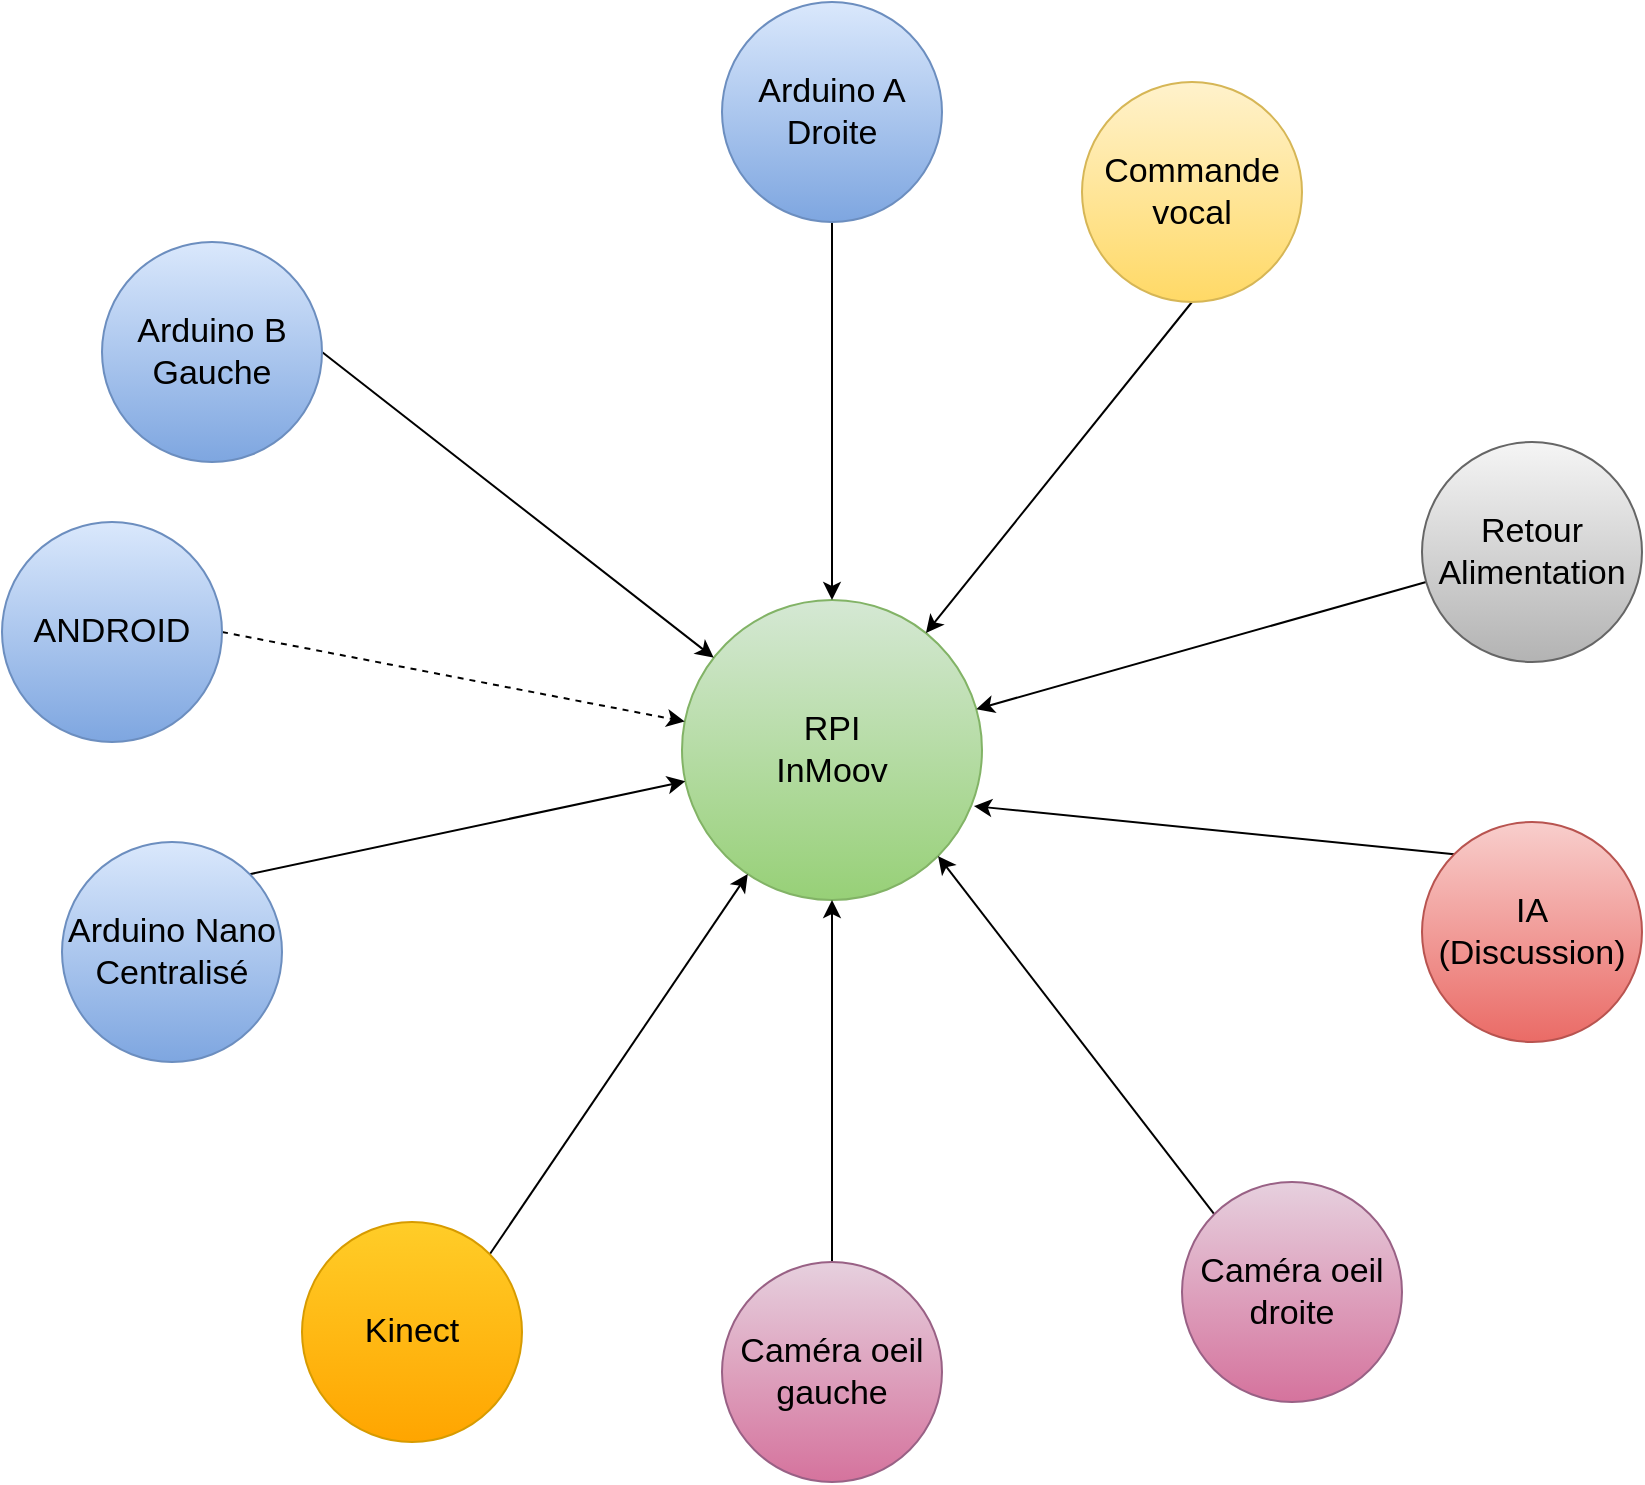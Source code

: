 <mxfile version="16.4.0" type="device" pages="4"><diagram id="ibZxHs7ojBc4s_Qjthed" name="Schéma système"><mxGraphModel dx="1422" dy="865" grid="1" gridSize="10" guides="1" tooltips="1" connect="1" arrows="1" fold="1" page="1" pageScale="1" pageWidth="1169" pageHeight="827" math="0" shadow="0"><root><mxCell id="0"/><mxCell id="1" parent="0"/><mxCell id="Upqaq3lw0--DMwWXilUe-1" value="&lt;font style=&quot;font-size: 17px&quot;&gt;RPI &lt;br&gt;InMoov&lt;/font&gt;" style="ellipse;whiteSpace=wrap;html=1;aspect=fixed;flipH=1;fillColor=#d5e8d4;strokeColor=#82b366;gradientColor=#97d077;" parent="1" vertex="1"><mxGeometry x="510" y="339" width="150" height="150" as="geometry"/></mxCell><mxCell id="Upqaq3lw0--DMwWXilUe-16" style="edgeStyle=none;rounded=0;orthogonalLoop=1;jettySize=auto;html=1;exitX=1;exitY=0;exitDx=0;exitDy=0;fontSize=17;" parent="1" source="Upqaq3lw0--DMwWXilUe-4" target="Upqaq3lw0--DMwWXilUe-1" edge="1"><mxGeometry relative="1" as="geometry"/></mxCell><mxCell id="Upqaq3lw0--DMwWXilUe-4" value="Arduino Nano&lt;br&gt;Centralisé" style="ellipse;whiteSpace=wrap;html=1;aspect=fixed;fontSize=17;fillColor=#dae8fc;gradientColor=#7ea6e0;strokeColor=#6c8ebf;" parent="1" vertex="1"><mxGeometry x="200" y="460" width="110" height="110" as="geometry"/></mxCell><mxCell id="Upqaq3lw0--DMwWXilUe-18" style="edgeStyle=none;rounded=0;orthogonalLoop=1;jettySize=auto;html=1;exitX=0.5;exitY=1;exitDx=0;exitDy=0;fontSize=17;" parent="1" source="Upqaq3lw0--DMwWXilUe-5" target="Upqaq3lw0--DMwWXilUe-1" edge="1"><mxGeometry relative="1" as="geometry"/></mxCell><mxCell id="Upqaq3lw0--DMwWXilUe-5" value="Arduino A&lt;br&gt;Droite" style="ellipse;whiteSpace=wrap;html=1;aspect=fixed;fontSize=17;fillColor=#dae8fc;gradientColor=#7ea6e0;strokeColor=#6c8ebf;" parent="1" vertex="1"><mxGeometry x="530" y="40" width="110" height="110" as="geometry"/></mxCell><mxCell id="Upqaq3lw0--DMwWXilUe-17" style="edgeStyle=none;rounded=0;orthogonalLoop=1;jettySize=auto;html=1;exitX=1;exitY=0.5;exitDx=0;exitDy=0;fontSize=17;" parent="1" source="Upqaq3lw0--DMwWXilUe-6" target="Upqaq3lw0--DMwWXilUe-1" edge="1"><mxGeometry relative="1" as="geometry"/></mxCell><mxCell id="Upqaq3lw0--DMwWXilUe-6" value="Arduino B&lt;br&gt;Gauche" style="ellipse;whiteSpace=wrap;html=1;aspect=fixed;fontSize=17;fillColor=#dae8fc;gradientColor=#7ea6e0;strokeColor=#6c8ebf;" parent="1" vertex="1"><mxGeometry x="220" y="160" width="110" height="110" as="geometry"/></mxCell><mxCell id="Upqaq3lw0--DMwWXilUe-15" style="edgeStyle=none;rounded=0;orthogonalLoop=1;jettySize=auto;html=1;exitX=1;exitY=0;exitDx=0;exitDy=0;fontSize=17;" parent="1" source="Upqaq3lw0--DMwWXilUe-7" target="Upqaq3lw0--DMwWXilUe-1" edge="1"><mxGeometry relative="1" as="geometry"/></mxCell><mxCell id="Upqaq3lw0--DMwWXilUe-7" value="Kinect" style="ellipse;whiteSpace=wrap;html=1;aspect=fixed;fontSize=17;fillColor=#ffcd28;gradientColor=#ffa500;strokeColor=#d79b00;" parent="1" vertex="1"><mxGeometry x="320" y="650" width="110" height="110" as="geometry"/></mxCell><mxCell id="Upqaq3lw0--DMwWXilUe-14" style="edgeStyle=none;rounded=0;orthogonalLoop=1;jettySize=auto;html=1;exitX=0.5;exitY=0;exitDx=0;exitDy=0;entryX=0.5;entryY=1;entryDx=0;entryDy=0;fontSize=17;" parent="1" source="Upqaq3lw0--DMwWXilUe-8" target="Upqaq3lw0--DMwWXilUe-1" edge="1"><mxGeometry relative="1" as="geometry"/></mxCell><mxCell id="Upqaq3lw0--DMwWXilUe-8" value="Caméra oeil&lt;br&gt;gauche" style="ellipse;whiteSpace=wrap;html=1;aspect=fixed;fontSize=17;fillColor=#e6d0de;gradientColor=#d5739d;strokeColor=#996185;" parent="1" vertex="1"><mxGeometry x="530" y="670" width="110" height="110" as="geometry"/></mxCell><mxCell id="Upqaq3lw0--DMwWXilUe-13" style="edgeStyle=none;rounded=0;orthogonalLoop=1;jettySize=auto;html=1;exitX=0;exitY=0;exitDx=0;exitDy=0;entryX=1;entryY=1;entryDx=0;entryDy=0;fontSize=17;" parent="1" source="Upqaq3lw0--DMwWXilUe-9" target="Upqaq3lw0--DMwWXilUe-1" edge="1"><mxGeometry relative="1" as="geometry"/></mxCell><mxCell id="Upqaq3lw0--DMwWXilUe-9" value="Caméra oeil&lt;br&gt;droite" style="ellipse;whiteSpace=wrap;html=1;aspect=fixed;fontSize=17;fillColor=#e6d0de;gradientColor=#d5739d;strokeColor=#996185;" parent="1" vertex="1"><mxGeometry x="760" y="630" width="110" height="110" as="geometry"/></mxCell><mxCell id="Upqaq3lw0--DMwWXilUe-12" style="rounded=0;orthogonalLoop=1;jettySize=auto;html=1;exitX=0;exitY=0;exitDx=0;exitDy=0;entryX=0.027;entryY=0.687;entryDx=0;entryDy=0;fontSize=17;entryPerimeter=0;" parent="1" source="Upqaq3lw0--DMwWXilUe-10" target="Upqaq3lw0--DMwWXilUe-1" edge="1"><mxGeometry relative="1" as="geometry"/></mxCell><mxCell id="Upqaq3lw0--DMwWXilUe-10" value="IA&lt;br&gt;(Discussion)" style="ellipse;whiteSpace=wrap;html=1;aspect=fixed;fontSize=17;fillColor=#f8cecc;gradientColor=#ea6b66;strokeColor=#b85450;" parent="1" vertex="1"><mxGeometry x="880" y="450" width="110" height="110" as="geometry"/></mxCell><mxCell id="Upqaq3lw0--DMwWXilUe-20" style="edgeStyle=none;rounded=0;orthogonalLoop=1;jettySize=auto;html=1;fontSize=17;" parent="1" source="Upqaq3lw0--DMwWXilUe-19" target="Upqaq3lw0--DMwWXilUe-1" edge="1"><mxGeometry relative="1" as="geometry"><mxPoint x="810" y="405" as="targetPoint"/></mxGeometry></mxCell><mxCell id="Upqaq3lw0--DMwWXilUe-19" value="Retour&lt;br&gt;Alimentation" style="ellipse;whiteSpace=wrap;html=1;aspect=fixed;fontSize=17;fillColor=#f5f5f5;gradientColor=#b3b3b3;strokeColor=#666666;" parent="1" vertex="1"><mxGeometry x="880" y="260" width="110" height="110" as="geometry"/></mxCell><mxCell id="Upqaq3lw0--DMwWXilUe-22" style="edgeStyle=none;rounded=0;orthogonalLoop=1;jettySize=auto;html=1;exitX=0.5;exitY=1;exitDx=0;exitDy=0;fontSize=17;" parent="1" source="Upqaq3lw0--DMwWXilUe-21" target="Upqaq3lw0--DMwWXilUe-1" edge="1"><mxGeometry relative="1" as="geometry"/></mxCell><mxCell id="Upqaq3lw0--DMwWXilUe-21" value="Commande&lt;br&gt;vocal" style="ellipse;whiteSpace=wrap;html=1;aspect=fixed;fontSize=17;fillColor=#fff2cc;gradientColor=#ffd966;strokeColor=#d6b656;" parent="1" vertex="1"><mxGeometry x="710" y="80" width="110" height="110" as="geometry"/></mxCell><mxCell id="4bY-SOwthuY_CgU_xgpc-2" style="edgeStyle=none;rounded=0;orthogonalLoop=1;jettySize=auto;html=1;exitX=1;exitY=0.5;exitDx=0;exitDy=0;fontSize=17;strokeColor=#000000;strokeWidth=1;dashed=1;" parent="1" source="4bY-SOwthuY_CgU_xgpc-1" target="Upqaq3lw0--DMwWXilUe-1" edge="1"><mxGeometry relative="1" as="geometry"/></mxCell><mxCell id="4bY-SOwthuY_CgU_xgpc-1" value="ANDROID" style="ellipse;whiteSpace=wrap;html=1;aspect=fixed;fontSize=17;fillColor=#dae8fc;gradientColor=#7ea6e0;strokeColor=#6c8ebf;" parent="1" vertex="1"><mxGeometry x="170" y="300" width="110" height="110" as="geometry"/></mxCell></root></mxGraphModel></diagram><diagram id="sDyMtCLmXJgfXbQkWbp2" name="Schéma connection physique"><mxGraphModel dx="1422" dy="865" grid="1" gridSize="10" guides="1" tooltips="1" connect="1" arrows="1" fold="1" page="1" pageScale="1" pageWidth="1169" pageHeight="827" math="0" shadow="0"><root><mxCell id="EB2rYuGlOpdFywY-pVdR-0"/><mxCell id="EB2rYuGlOpdFywY-pVdR-1" parent="EB2rYuGlOpdFywY-pVdR-0"/><mxCell id="I_1E0yDih5D2-y666h1C-2" value="" style="rounded=1;whiteSpace=wrap;html=1;fontSize=12;fillColor=none;" parent="EB2rYuGlOpdFywY-pVdR-1" vertex="1"><mxGeometry x="950" y="560" width="190" height="240" as="geometry"/></mxCell><mxCell id="Msr16gke0EmQxXAT3XcU-0" value="RPI" style="rounded=1;whiteSpace=wrap;html=1;fontSize=17;fillColor=#d5e8d4;gradientColor=#97d077;strokeColor=#82b366;" parent="EB2rYuGlOpdFywY-pVdR-1" vertex="1"><mxGeometry x="730" y="40" width="275" height="140" as="geometry"/></mxCell><mxCell id="zve5XEj9X8f2r-OjcONm-4" style="edgeStyle=orthogonalEdgeStyle;rounded=1;orthogonalLoop=1;jettySize=auto;html=1;exitX=1;exitY=0.5;exitDx=0;exitDy=0;entryX=-0.002;entryY=0.325;entryDx=0;entryDy=0;entryPerimeter=0;fontSize=17;strokeWidth=3;strokeColor=#3282EC;" parent="EB2rYuGlOpdFywY-pVdR-1" source="zve5XEj9X8f2r-OjcONm-0" target="Msr16gke0EmQxXAT3XcU-0" edge="1"><mxGeometry relative="1" as="geometry"><Array as="points"><mxPoint x="360" y="455"/><mxPoint x="360" y="86"/></Array></mxGeometry></mxCell><mxCell id="zve5XEj9X8f2r-OjcONm-0" value="Caméra oeil&lt;br&gt;gauche" style="ellipse;whiteSpace=wrap;html=1;aspect=fixed;fontSize=17;fillColor=#e6d0de;gradientColor=#d5739d;strokeColor=#996185;" parent="EB2rYuGlOpdFywY-pVdR-1" vertex="1"><mxGeometry x="20" y="400" width="110" height="110" as="geometry"/></mxCell><mxCell id="zve5XEj9X8f2r-OjcONm-2" style="edgeStyle=orthogonalEdgeStyle;orthogonalLoop=1;jettySize=auto;html=1;exitX=1;exitY=0.5;exitDx=0;exitDy=0;fontSize=17;rounded=1;strokeWidth=3;strokeColor=#3282EC;" parent="EB2rYuGlOpdFywY-pVdR-1" source="zve5XEj9X8f2r-OjcONm-1" target="Msr16gke0EmQxXAT3XcU-0" edge="1"><mxGeometry relative="1" as="geometry"><Array as="points"><mxPoint x="310" y="275"/><mxPoint x="310" y="65"/></Array></mxGeometry></mxCell><mxCell id="zve5XEj9X8f2r-OjcONm-1" value="Caméra oeil&lt;br&gt;droite" style="ellipse;whiteSpace=wrap;html=1;aspect=fixed;fontSize=17;fillColor=#e6d0de;gradientColor=#d5739d;strokeColor=#996185;" parent="EB2rYuGlOpdFywY-pVdR-1" vertex="1"><mxGeometry x="20" y="220" width="110" height="110" as="geometry"/></mxCell><mxCell id="h16UPRBa2sznv2CPQyUE-4" style="edgeStyle=orthogonalEdgeStyle;rounded=1;orthogonalLoop=1;jettySize=auto;html=1;exitX=0.5;exitY=0;exitDx=0;exitDy=0;fontSize=17;strokeColor=#3282EC;strokeWidth=3;" parent="EB2rYuGlOpdFywY-pVdR-1" source="h16UPRBa2sznv2CPQyUE-0" target="Msr16gke0EmQxXAT3XcU-0" edge="1"><mxGeometry relative="1" as="geometry"/></mxCell><mxCell id="h16UPRBa2sznv2CPQyUE-0" value="Arduino Nano&lt;br&gt;Centralisé" style="ellipse;whiteSpace=wrap;html=1;aspect=fixed;fontSize=17;fillColor=#dae8fc;gradientColor=#7ea6e0;strokeColor=#6c8ebf;" parent="EB2rYuGlOpdFywY-pVdR-1" vertex="1"><mxGeometry x="812.5" y="430" width="110" height="110" as="geometry"/></mxCell><mxCell id="h16UPRBa2sznv2CPQyUE-3" style="rounded=1;orthogonalLoop=1;jettySize=auto;html=1;exitX=0.5;exitY=0;exitDx=0;exitDy=0;entryX=0.2;entryY=1;entryDx=0;entryDy=0;entryPerimeter=0;fontSize=17;strokeColor=#3282EC;strokeWidth=3;" parent="EB2rYuGlOpdFywY-pVdR-1" source="h16UPRBa2sznv2CPQyUE-1" target="Msr16gke0EmQxXAT3XcU-0" edge="1"><mxGeometry relative="1" as="geometry"/></mxCell><mxCell id="h16UPRBa2sznv2CPQyUE-1" value="Arduino A&lt;br&gt;Droite" style="ellipse;whiteSpace=wrap;html=1;aspect=fixed;fontSize=17;fillColor=#dae8fc;gradientColor=#7ea6e0;strokeColor=#6c8ebf;" parent="EB2rYuGlOpdFywY-pVdR-1" vertex="1"><mxGeometry x="730" y="300" width="110" height="110" as="geometry"/></mxCell><mxCell id="h16UPRBa2sznv2CPQyUE-5" style="rounded=1;orthogonalLoop=1;jettySize=auto;html=1;exitX=0.5;exitY=0;exitDx=0;exitDy=0;entryX=0.807;entryY=1.014;entryDx=0;entryDy=0;entryPerimeter=0;fontSize=17;strokeColor=#3282EC;strokeWidth=3;" parent="EB2rYuGlOpdFywY-pVdR-1" source="h16UPRBa2sznv2CPQyUE-2" target="Msr16gke0EmQxXAT3XcU-0" edge="1"><mxGeometry relative="1" as="geometry"/></mxCell><mxCell id="h16UPRBa2sznv2CPQyUE-2" value="Arduino B&lt;br&gt;Gauche" style="ellipse;whiteSpace=wrap;html=1;aspect=fixed;fontSize=17;fillColor=#dae8fc;gradientColor=#7ea6e0;strokeColor=#6c8ebf;" parent="EB2rYuGlOpdFywY-pVdR-1" vertex="1"><mxGeometry x="897" y="300" width="110" height="110" as="geometry"/></mxCell><mxCell id="4kfQDZOvZTWRRZUHUMyG-1" style="edgeStyle=orthogonalEdgeStyle;rounded=1;orthogonalLoop=1;jettySize=auto;html=1;exitX=1;exitY=0.5;exitDx=0;exitDy=0;entryX=0;entryY=0.5;entryDx=0;entryDy=0;fontSize=17;strokeColor=#3282EC;strokeWidth=3;" parent="EB2rYuGlOpdFywY-pVdR-1" source="4kfQDZOvZTWRRZUHUMyG-0" target="Msr16gke0EmQxXAT3XcU-0" edge="1"><mxGeometry relative="1" as="geometry"><Array as="points"><mxPoint x="540" y="325"/><mxPoint x="540" y="110"/></Array></mxGeometry></mxCell><mxCell id="4kfQDZOvZTWRRZUHUMyG-0" value="Kinect" style="ellipse;whiteSpace=wrap;html=1;aspect=fixed;fontSize=17;fillColor=#ffcd28;gradientColor=#ffa500;strokeColor=#d79b00;" parent="EB2rYuGlOpdFywY-pVdR-1" vertex="1"><mxGeometry x="390" y="270" width="110" height="110" as="geometry"/></mxCell><mxCell id="JUgF9wu1m-8iS8E-s1pg-0" value="&lt;font style=&quot;font-size: 12px&quot;&gt;IA&lt;br&gt;(Discussion)&lt;/font&gt;" style="ellipse;whiteSpace=wrap;html=1;aspect=fixed;fontSize=17;fillColor=#f8cecc;gradientColor=#ea6b66;strokeColor=#b85450;" parent="EB2rYuGlOpdFywY-pVdR-1" vertex="1"><mxGeometry x="937" y="110" width="70" height="70" as="geometry"/></mxCell><mxCell id="JUgF9wu1m-8iS8E-s1pg-1" value="&lt;font style=&quot;font-size: 12px&quot;&gt;Commande&lt;br&gt;vocal&lt;/font&gt;" style="ellipse;whiteSpace=wrap;html=1;aspect=fixed;fontSize=17;fillColor=#fff2cc;gradientColor=#ffd966;strokeColor=#d6b656;" parent="EB2rYuGlOpdFywY-pVdR-1" vertex="1"><mxGeometry x="935" y="40" width="70" height="70" as="geometry"/></mxCell><mxCell id="FRgY3Y5LjKMS0zy2gH3J-1" style="edgeStyle=orthogonalEdgeStyle;rounded=1;orthogonalLoop=1;jettySize=auto;html=1;exitX=1;exitY=0.5;exitDx=0;exitDy=0;fontSize=12;strokeColor=#66FF66;strokeWidth=3;" parent="EB2rYuGlOpdFywY-pVdR-1" source="FRgY3Y5LjKMS0zy2gH3J-0" edge="1"><mxGeometry relative="1" as="geometry"><mxPoint x="730" y="145" as="targetPoint"/><Array as="points"><mxPoint x="560" y="485"/><mxPoint x="560" y="145"/></Array></mxGeometry></mxCell><mxCell id="FRgY3Y5LjKMS0zy2gH3J-0" value="Retour&lt;br&gt;Alimentation" style="ellipse;whiteSpace=wrap;html=1;aspect=fixed;fontSize=17;fillColor=#f5f5f5;gradientColor=#b3b3b3;strokeColor=#666666;" parent="EB2rYuGlOpdFywY-pVdR-1" vertex="1"><mxGeometry x="390" y="430" width="110" height="110" as="geometry"/></mxCell><mxCell id="HoBdKSjfHnwuabcGT0OK-1" style="edgeStyle=orthogonalEdgeStyle;rounded=1;orthogonalLoop=1;jettySize=auto;html=1;exitX=0.5;exitY=0;exitDx=0;exitDy=0;fontSize=12;strokeColor=#FFC800;strokeWidth=3;dashed=1;" parent="EB2rYuGlOpdFywY-pVdR-1" source="HoBdKSjfHnwuabcGT0OK-0" edge="1"><mxGeometry relative="1" as="geometry"><mxPoint x="730" y="160" as="targetPoint"/><Array as="points"><mxPoint x="645" y="160"/></Array></mxGeometry></mxCell><mxCell id="HoBdKSjfHnwuabcGT0OK-0" value="ANDROID" style="ellipse;whiteSpace=wrap;html=1;aspect=fixed;fontSize=17;fillColor=#dae8fc;gradientColor=#7ea6e0;strokeColor=#6c8ebf;" parent="EB2rYuGlOpdFywY-pVdR-1" vertex="1"><mxGeometry x="590" y="570" width="110" height="110" as="geometry"/></mxCell><mxCell id="I_1E0yDih5D2-y666h1C-3" value="Wi-FI" style="ellipse;whiteSpace=wrap;html=1;aspect=fixed;rounded=1;fontSize=12;fillColor=#ffcd28;gradientColor=#ffa500;strokeColor=#d79b00;" parent="EB2rYuGlOpdFywY-pVdR-1" vertex="1"><mxGeometry x="730" y="40" width="60" height="60" as="geometry"/></mxCell><mxCell id="I_1E0yDih5D2-y666h1C-4" value="Traitement&lt;br&gt;Vision&lt;br&gt;(OpenCV)" style="ellipse;whiteSpace=wrap;html=1;aspect=fixed;rounded=1;fontSize=12;fillColor=#e6d0de;gradientColor=#d5739d;strokeColor=#996185;" parent="EB2rYuGlOpdFywY-pVdR-1" vertex="1"><mxGeometry x="730" y="110" width="70" height="70" as="geometry"/></mxCell><mxCell id="I_1E0yDih5D2-y666h1C-5" value="&lt;font style=&quot;font-size: 15px&quot;&gt;USB&lt;/font&gt;" style="text;html=1;strokeColor=none;fillColor=none;align=center;verticalAlign=middle;whiteSpace=wrap;rounded=0;fontSize=12;" parent="EB2rYuGlOpdFywY-pVdR-1" vertex="1"><mxGeometry x="1070" y="605" width="60" height="30" as="geometry"/></mxCell><mxCell id="I_1E0yDih5D2-y666h1C-6" value="&lt;font style=&quot;font-size: 14px&quot;&gt;Légende&lt;/font&gt;" style="text;html=1;strokeColor=none;fillColor=none;align=center;verticalAlign=middle;whiteSpace=wrap;rounded=0;fontSize=12;" parent="EB2rYuGlOpdFywY-pVdR-1" vertex="1"><mxGeometry x="1015" y="560" width="60" height="30" as="geometry"/></mxCell><mxCell id="I_1E0yDih5D2-y666h1C-7" style="rounded=0;orthogonalLoop=1;jettySize=auto;html=1;entryX=0;entryY=0.5;entryDx=0;entryDy=0;fontSize=17;strokeColor=#3282EC;strokeWidth=3;" parent="EB2rYuGlOpdFywY-pVdR-1" edge="1"><mxGeometry relative="1" as="geometry"><mxPoint x="955" y="620" as="sourcePoint"/><mxPoint x="1015" y="620" as="targetPoint"/></mxGeometry></mxCell><mxCell id="Gxq0mZNvSi0zCzaZj1Q4-0" style="rounded=0;orthogonalLoop=1;jettySize=auto;html=1;entryX=0;entryY=0.5;entryDx=0;entryDy=0;fontSize=17;strokeColor=#66FF66;strokeWidth=3;" parent="EB2rYuGlOpdFywY-pVdR-1" edge="1"><mxGeometry relative="1" as="geometry"><mxPoint x="955" y="660" as="sourcePoint"/><mxPoint x="1015" y="660" as="targetPoint"/></mxGeometry></mxCell><mxCell id="Gxq0mZNvSi0zCzaZj1Q4-1" value="&lt;font style=&quot;font-size: 15px&quot;&gt;GPIO&lt;/font&gt;" style="text;html=1;strokeColor=none;fillColor=none;align=center;verticalAlign=middle;whiteSpace=wrap;rounded=0;fontSize=12;" parent="EB2rYuGlOpdFywY-pVdR-1" vertex="1"><mxGeometry x="1070" y="646" width="60" height="30" as="geometry"/></mxCell><mxCell id="Gxq0mZNvSi0zCzaZj1Q4-2" style="rounded=0;orthogonalLoop=1;jettySize=auto;html=1;entryX=0;entryY=0.5;entryDx=0;entryDy=0;fontSize=17;strokeColor=#FFC800;strokeWidth=3;dashed=1;" parent="EB2rYuGlOpdFywY-pVdR-1" edge="1"><mxGeometry relative="1" as="geometry"><mxPoint x="955" y="700" as="sourcePoint"/><mxPoint x="1015" y="700" as="targetPoint"/></mxGeometry></mxCell><mxCell id="Gxq0mZNvSi0zCzaZj1Q4-4" value="&lt;font style=&quot;font-size: 15px&quot;&gt;WIFI&lt;/font&gt;" style="text;html=1;strokeColor=none;fillColor=none;align=center;verticalAlign=middle;whiteSpace=wrap;rounded=0;fontSize=12;" parent="EB2rYuGlOpdFywY-pVdR-1" vertex="1"><mxGeometry x="1070" y="685" width="60" height="30" as="geometry"/></mxCell><mxCell id="O70R0fFJ_u1RuQQi2LuF-0" value="F" style="text;html=1;strokeColor=none;fillColor=none;align=center;verticalAlign=middle;whiteSpace=wrap;rounded=0;fontSize=15;" parent="EB2rYuGlOpdFywY-pVdR-1" vertex="1"><mxGeometry x="852.5" y="510" width="30" height="30" as="geometry"/></mxCell><mxCell id="O70R0fFJ_u1RuQQi2LuF-1" value="F" style="text;html=1;strokeColor=none;fillColor=none;align=center;verticalAlign=middle;whiteSpace=wrap;rounded=0;fontSize=15;" parent="EB2rYuGlOpdFywY-pVdR-1" vertex="1"><mxGeometry x="770" y="380" width="30" height="30" as="geometry"/></mxCell><mxCell id="O70R0fFJ_u1RuQQi2LuF-2" value="F" style="text;html=1;strokeColor=none;fillColor=none;align=center;verticalAlign=middle;whiteSpace=wrap;rounded=0;fontSize=15;" parent="EB2rYuGlOpdFywY-pVdR-1" vertex="1"><mxGeometry x="937" y="380" width="30" height="30" as="geometry"/></mxCell><mxCell id="O70R0fFJ_u1RuQQi2LuF-3" value="L" style="text;html=1;strokeColor=none;fillColor=none;align=center;verticalAlign=middle;whiteSpace=wrap;rounded=0;fontSize=15;" parent="EB2rYuGlOpdFywY-pVdR-1" vertex="1"><mxGeometry x="852.5" y="40" width="30" height="30" as="geometry"/></mxCell><mxCell id="O70R0fFJ_u1RuQQi2LuF-4" value="F" style="text;html=1;strokeColor=none;fillColor=none;align=center;verticalAlign=middle;whiteSpace=wrap;rounded=0;fontSize=15;" parent="EB2rYuGlOpdFywY-pVdR-1" vertex="1"><mxGeometry x="950" y="720" width="30" height="30" as="geometry"/></mxCell><mxCell id="O70R0fFJ_u1RuQQi2LuF-5" value="L" style="text;html=1;strokeColor=none;fillColor=none;align=center;verticalAlign=middle;whiteSpace=wrap;rounded=0;fontSize=15;" parent="EB2rYuGlOpdFywY-pVdR-1" vertex="1"><mxGeometry x="950" y="750" width="30" height="30" as="geometry"/></mxCell><mxCell id="O70R0fFJ_u1RuQQi2LuF-6" value="&lt;span style=&quot;font-size: 15px&quot;&gt;FreeRTOS&lt;/span&gt;" style="text;html=1;strokeColor=none;fillColor=none;align=center;verticalAlign=middle;whiteSpace=wrap;rounded=0;fontSize=12;" parent="EB2rYuGlOpdFywY-pVdR-1" vertex="1"><mxGeometry x="1070" y="720" width="60" height="30" as="geometry"/></mxCell><mxCell id="O70R0fFJ_u1RuQQi2LuF-7" value="&lt;span style=&quot;font-size: 15px&quot;&gt;Linux&lt;br&gt;&lt;/span&gt;" style="text;html=1;strokeColor=none;fillColor=none;align=center;verticalAlign=middle;whiteSpace=wrap;rounded=0;fontSize=12;" parent="EB2rYuGlOpdFywY-pVdR-1" vertex="1"><mxGeometry x="1070" y="750" width="60" height="30" as="geometry"/></mxCell></root></mxGraphModel></diagram><diagram id="BS9G7egqpHf6shioaf88" name="MAE Principal"><mxGraphModel dx="1422" dy="865" grid="1" gridSize="10" guides="1" tooltips="1" connect="1" arrows="1" fold="1" page="1" pageScale="1" pageWidth="1169" pageHeight="827" math="0" shadow="0"><root><mxCell id="8h7tH-_gXUg5T-RBI_Sz-0"/><mxCell id="8h7tH-_gXUg5T-RBI_Sz-1" parent="8h7tH-_gXUg5T-RBI_Sz-0"/><mxCell id="8h7tH-_gXUg5T-RBI_Sz-8" style="edgeStyle=none;curved=1;orthogonalLoop=1;jettySize=auto;html=1;exitX=0;exitY=0.5;exitDx=0;exitDy=0;entryX=0.5;entryY=0;entryDx=0;entryDy=0;strokeWidth=3;" parent="8h7tH-_gXUg5T-RBI_Sz-1" source="8h7tH-_gXUg5T-RBI_Sz-2" target="8h7tH-_gXUg5T-RBI_Sz-3" edge="1"><mxGeometry relative="1" as="geometry"><Array as="points"><mxPoint x="160" y="290"/></Array></mxGeometry></mxCell><mxCell id="8h7tH-_gXUg5T-RBI_Sz-10" style="edgeStyle=none;curved=1;orthogonalLoop=1;jettySize=auto;html=1;exitX=1;exitY=1;exitDx=0;exitDy=0;strokeWidth=3;entryX=0.226;entryY=0.057;entryDx=0;entryDy=0;entryPerimeter=0;" parent="8h7tH-_gXUg5T-RBI_Sz-1" source="8h7tH-_gXUg5T-RBI_Sz-2" target="8h7tH-_gXUg5T-RBI_Sz-4" edge="1"><mxGeometry relative="1" as="geometry"><mxPoint x="780" y="460" as="targetPoint"/><Array as="points"><mxPoint x="510" y="360"/></Array></mxGeometry></mxCell><mxCell id="8h7tH-_gXUg5T-RBI_Sz-19" value="" style="edgeStyle=none;curved=1;orthogonalLoop=1;jettySize=auto;html=1;fontSize=21;strokeWidth=3;exitX=0.594;exitY=1.02;exitDx=0;exitDy=0;exitPerimeter=0;entryX=0.642;entryY=0.029;entryDx=0;entryDy=0;entryPerimeter=0;" parent="8h7tH-_gXUg5T-RBI_Sz-1" source="8h7tH-_gXUg5T-RBI_Sz-2" target="8h7tH-_gXUg5T-RBI_Sz-17" edge="1"><mxGeometry relative="1" as="geometry"><Array as="points"><mxPoint x="430" y="300"/></Array></mxGeometry></mxCell><mxCell id="8h7tH-_gXUg5T-RBI_Sz-2" value="&lt;font style=&quot;font-size: 21px&quot;&gt;SHADOW&lt;/font&gt;" style="ellipse;whiteSpace=wrap;html=1;fillColor=#dae8fc;gradientColor=#7ea6e0;strokeColor=#6c8ebf;" parent="8h7tH-_gXUg5T-RBI_Sz-1" vertex="1"><mxGeometry x="300" y="100" width="180" height="150" as="geometry"/></mxCell><mxCell id="8h7tH-_gXUg5T-RBI_Sz-6" style="orthogonalLoop=1;jettySize=auto;html=1;exitX=1;exitY=1;exitDx=0;exitDy=0;entryX=0;entryY=1;entryDx=0;entryDy=0;curved=1;strokeWidth=3;" parent="8h7tH-_gXUg5T-RBI_Sz-1" source="8h7tH-_gXUg5T-RBI_Sz-3" target="8h7tH-_gXUg5T-RBI_Sz-4" edge="1"><mxGeometry relative="1" as="geometry"><Array as="points"><mxPoint x="400" y="640"/></Array></mxGeometry></mxCell><mxCell id="8h7tH-_gXUg5T-RBI_Sz-12" style="edgeStyle=none;curved=1;orthogonalLoop=1;jettySize=auto;html=1;exitX=0.788;exitY=0.064;exitDx=0;exitDy=0;entryX=0;entryY=1;entryDx=0;entryDy=0;strokeWidth=3;exitPerimeter=0;" parent="8h7tH-_gXUg5T-RBI_Sz-1" source="8h7tH-_gXUg5T-RBI_Sz-3" target="8h7tH-_gXUg5T-RBI_Sz-2" edge="1"><mxGeometry relative="1" as="geometry"><Array as="points"><mxPoint x="310" y="370"/></Array></mxGeometry></mxCell><mxCell id="8h7tH-_gXUg5T-RBI_Sz-21" style="edgeStyle=none;curved=1;orthogonalLoop=1;jettySize=auto;html=1;exitX=1;exitY=0;exitDx=0;exitDy=0;fontSize=21;strokeWidth=3;" parent="8h7tH-_gXUg5T-RBI_Sz-1" source="8h7tH-_gXUg5T-RBI_Sz-3" edge="1"><mxGeometry relative="1" as="geometry"><mxPoint x="300" y="450" as="targetPoint"/><Array as="points"><mxPoint x="230" y="460"/></Array></mxGeometry></mxCell><mxCell id="8h7tH-_gXUg5T-RBI_Sz-3" value="&lt;font style=&quot;font-size: 21px&quot;&gt;ANDROID&lt;/font&gt;" style="ellipse;whiteSpace=wrap;html=1;fillColor=#fff2cc;gradientColor=#ffd966;strokeColor=#d6b656;" parent="8h7tH-_gXUg5T-RBI_Sz-1" vertex="1"><mxGeometry x="30" y="490" width="170" height="140" as="geometry"/></mxCell><mxCell id="8h7tH-_gXUg5T-RBI_Sz-7" style="edgeStyle=none;curved=1;orthogonalLoop=1;jettySize=auto;html=1;exitX=0.5;exitY=0;exitDx=0;exitDy=0;entryX=1;entryY=0.5;entryDx=0;entryDy=0;strokeWidth=3;" parent="8h7tH-_gXUg5T-RBI_Sz-1" source="8h7tH-_gXUg5T-RBI_Sz-4" target="8h7tH-_gXUg5T-RBI_Sz-2" edge="1"><mxGeometry relative="1" as="geometry"><Array as="points"><mxPoint x="610" y="280"/></Array></mxGeometry></mxCell><mxCell id="8h7tH-_gXUg5T-RBI_Sz-9" style="edgeStyle=none;curved=1;orthogonalLoop=1;jettySize=auto;html=1;exitX=0;exitY=0.429;exitDx=0;exitDy=0;strokeWidth=3;entryX=1;entryY=0.5;entryDx=0;entryDy=0;exitPerimeter=0;" parent="8h7tH-_gXUg5T-RBI_Sz-1" source="8h7tH-_gXUg5T-RBI_Sz-4" target="8h7tH-_gXUg5T-RBI_Sz-3" edge="1"><mxGeometry relative="1" as="geometry"><Array as="points"><mxPoint x="410" y="500"/></Array></mxGeometry></mxCell><mxCell id="8h7tH-_gXUg5T-RBI_Sz-20" style="edgeStyle=none;curved=1;orthogonalLoop=1;jettySize=auto;html=1;exitX=0;exitY=0;exitDx=0;exitDy=0;fontSize=21;strokeWidth=3;entryX=1.005;entryY=0.621;entryDx=0;entryDy=0;entryPerimeter=0;" parent="8h7tH-_gXUg5T-RBI_Sz-1" source="8h7tH-_gXUg5T-RBI_Sz-4" target="8h7tH-_gXUg5T-RBI_Sz-17" edge="1"><mxGeometry relative="1" as="geometry"><Array as="points"><mxPoint x="550" y="460"/></Array></mxGeometry></mxCell><mxCell id="8h7tH-_gXUg5T-RBI_Sz-4" value="&lt;font style=&quot;font-size: 21px&quot;&gt;AUTO&lt;/font&gt;" style="ellipse;whiteSpace=wrap;html=1;fillColor=#d5e8d4;gradientColor=#97d077;strokeColor=#82b366;" parent="8h7tH-_gXUg5T-RBI_Sz-1" vertex="1"><mxGeometry x="560" y="500" width="190" height="140" as="geometry"/></mxCell><mxCell id="8h7tH-_gXUg5T-RBI_Sz-13" value="&lt;font style=&quot;font-size: 17px&quot;&gt;1&lt;/font&gt;" style="text;html=1;align=center;verticalAlign=middle;resizable=0;points=[];autosize=1;strokeColor=none;fillColor=none;fontSize=21;" parent="8h7tH-_gXUg5T-RBI_Sz-1" vertex="1"><mxGeometry x="155" y="290" width="20" height="30" as="geometry"/></mxCell><mxCell id="8h7tH-_gXUg5T-RBI_Sz-18" style="edgeStyle=none;curved=1;orthogonalLoop=1;jettySize=auto;html=1;exitX=0.468;exitY=1.014;exitDx=0;exitDy=0;fontSize=21;strokeWidth=3;entryX=1;entryY=0;entryDx=0;entryDy=0;exitPerimeter=0;" parent="8h7tH-_gXUg5T-RBI_Sz-1" source="8h7tH-_gXUg5T-RBI_Sz-15" target="8h7tH-_gXUg5T-RBI_Sz-4" edge="1"><mxGeometry relative="1" as="geometry"><Array as="points"><mxPoint x="900" y="350"/></Array></mxGeometry></mxCell><mxCell id="8h7tH-_gXUg5T-RBI_Sz-15" value="&lt;font style=&quot;font-size: 21px&quot;&gt;INIT&lt;/font&gt;" style="ellipse;whiteSpace=wrap;html=1;fillColor=#e6d0de;gradientColor=#d5739d;strokeColor=#996185;" parent="8h7tH-_gXUg5T-RBI_Sz-1" vertex="1"><mxGeometry x="800" y="20" width="190" height="140" as="geometry"/></mxCell><mxCell id="8h7tH-_gXUg5T-RBI_Sz-22" style="edgeStyle=none;curved=1;orthogonalLoop=1;jettySize=auto;html=1;exitX=0;exitY=1;exitDx=0;exitDy=0;entryX=0.959;entryY=0.3;entryDx=0;entryDy=0;entryPerimeter=0;fontSize=21;strokeWidth=3;" parent="8h7tH-_gXUg5T-RBI_Sz-1" source="8h7tH-_gXUg5T-RBI_Sz-17" target="8h7tH-_gXUg5T-RBI_Sz-3" edge="1"><mxGeometry relative="1" as="geometry"><Array as="points"><mxPoint x="270" y="520"/></Array></mxGeometry></mxCell><mxCell id="8h7tH-_gXUg5T-RBI_Sz-23" style="edgeStyle=none;curved=1;orthogonalLoop=1;jettySize=auto;html=1;exitX=0.321;exitY=0.036;exitDx=0;exitDy=0;fontSize=21;strokeWidth=3;exitPerimeter=0;entryX=0.378;entryY=1;entryDx=0;entryDy=0;entryPerimeter=0;" parent="8h7tH-_gXUg5T-RBI_Sz-1" source="8h7tH-_gXUg5T-RBI_Sz-17" target="8h7tH-_gXUg5T-RBI_Sz-2" edge="1"><mxGeometry relative="1" as="geometry"><Array as="points"><mxPoint x="351" y="300"/></Array></mxGeometry></mxCell><mxCell id="8h7tH-_gXUg5T-RBI_Sz-24" style="edgeStyle=none;curved=1;orthogonalLoop=1;jettySize=auto;html=1;exitX=0.958;exitY=0.736;exitDx=0;exitDy=0;entryX=0.053;entryY=0.236;entryDx=0;entryDy=0;entryPerimeter=0;fontSize=21;strokeWidth=3;exitPerimeter=0;" parent="8h7tH-_gXUg5T-RBI_Sz-1" source="8h7tH-_gXUg5T-RBI_Sz-17" target="8h7tH-_gXUg5T-RBI_Sz-4" edge="1"><mxGeometry relative="1" as="geometry"><Array as="points"><mxPoint x="500" y="510"/></Array></mxGeometry></mxCell><mxCell id="8h7tH-_gXUg5T-RBI_Sz-17" value="&lt;font style=&quot;font-size: 21px&quot;&gt;IDLE&lt;/font&gt;" style="ellipse;whiteSpace=wrap;html=1;fillColor=#f8cecc;gradientColor=#ea6b66;strokeColor=#b85450;" parent="8h7tH-_gXUg5T-RBI_Sz-1" vertex="1"><mxGeometry x="290" y="360" width="190" height="140" as="geometry"/></mxCell><mxCell id="8h7tH-_gXUg5T-RBI_Sz-25" value="2" style="text;html=1;align=center;verticalAlign=middle;resizable=0;points=[];autosize=1;strokeColor=none;fillColor=none;fontSize=17;" parent="8h7tH-_gXUg5T-RBI_Sz-1" vertex="1"><mxGeometry x="255" y="350" width="20" height="30" as="geometry"/></mxCell><mxCell id="8h7tH-_gXUg5T-RBI_Sz-30" value="5" style="text;html=1;strokeColor=none;fillColor=none;align=center;verticalAlign=middle;whiteSpace=wrap;rounded=0;fontSize=17;" parent="8h7tH-_gXUg5T-RBI_Sz-1" vertex="1"><mxGeometry x="580" y="290" width="60" height="30" as="geometry"/></mxCell><mxCell id="8h7tH-_gXUg5T-RBI_Sz-31" value="6" style="text;html=1;strokeColor=none;fillColor=none;align=center;verticalAlign=middle;whiteSpace=wrap;rounded=0;fontSize=17;" parent="8h7tH-_gXUg5T-RBI_Sz-1" vertex="1"><mxGeometry x="470" y="350" width="60" height="30" as="geometry"/></mxCell><mxCell id="8h7tH-_gXUg5T-RBI_Sz-32" value="11" style="text;html=1;strokeColor=none;fillColor=none;align=center;verticalAlign=middle;whiteSpace=wrap;rounded=0;fontSize=17;" parent="8h7tH-_gXUg5T-RBI_Sz-1" vertex="1"><mxGeometry x="470" y="500" width="60" height="30" as="geometry"/></mxCell><mxCell id="8h7tH-_gXUg5T-RBI_Sz-33" value="12" style="text;html=1;strokeColor=none;fillColor=none;align=center;verticalAlign=middle;whiteSpace=wrap;rounded=0;fontSize=17;" parent="8h7tH-_gXUg5T-RBI_Sz-1" vertex="1"><mxGeometry x="490" y="460" width="60" height="30" as="geometry"/></mxCell><mxCell id="8h7tH-_gXUg5T-RBI_Sz-34" value="4" style="text;html=1;strokeColor=none;fillColor=none;align=center;verticalAlign=middle;whiteSpace=wrap;rounded=0;fontSize=17;" parent="8h7tH-_gXUg5T-RBI_Sz-1" vertex="1"><mxGeometry x="360" y="530" width="60" height="30" as="geometry"/></mxCell><mxCell id="8h7tH-_gXUg5T-RBI_Sz-35" value="3" style="text;html=1;strokeColor=none;fillColor=none;align=center;verticalAlign=middle;whiteSpace=wrap;rounded=0;fontSize=17;" parent="8h7tH-_gXUg5T-RBI_Sz-1" vertex="1"><mxGeometry x="370" y="630" width="60" height="30" as="geometry"/></mxCell><mxCell id="8h7tH-_gXUg5T-RBI_Sz-38" value="9" style="text;html=1;strokeColor=none;fillColor=none;align=center;verticalAlign=middle;whiteSpace=wrap;rounded=0;fontSize=17;" parent="8h7tH-_gXUg5T-RBI_Sz-1" vertex="1"><mxGeometry x="235" y="430" width="60" height="30" as="geometry"/></mxCell><mxCell id="8h7tH-_gXUg5T-RBI_Sz-39" value="10" style="text;html=1;strokeColor=none;fillColor=none;align=center;verticalAlign=middle;whiteSpace=wrap;rounded=0;fontSize=17;" parent="8h7tH-_gXUg5T-RBI_Sz-1" vertex="1"><mxGeometry x="220" y="490" width="60" height="30" as="geometry"/></mxCell><mxCell id="8h7tH-_gXUg5T-RBI_Sz-40" value="7" style="text;html=1;strokeColor=none;fillColor=none;align=center;verticalAlign=middle;whiteSpace=wrap;rounded=0;fontSize=17;rotation=0;" parent="8h7tH-_gXUg5T-RBI_Sz-1" vertex="1"><mxGeometry x="310" y="330" width="60" height="30" as="geometry"/></mxCell><mxCell id="8h7tH-_gXUg5T-RBI_Sz-41" value="8" style="text;html=1;strokeColor=none;fillColor=none;align=center;verticalAlign=middle;whiteSpace=wrap;rounded=0;fontSize=17;" parent="8h7tH-_gXUg5T-RBI_Sz-1" vertex="1"><mxGeometry x="380" y="290" width="60" height="30" as="geometry"/></mxCell><mxCell id="8h7tH-_gXUg5T-RBI_Sz-42" value="13" style="text;html=1;strokeColor=none;fillColor=none;align=center;verticalAlign=middle;whiteSpace=wrap;rounded=0;fontSize=17;" parent="8h7tH-_gXUg5T-RBI_Sz-1" vertex="1"><mxGeometry x="820" y="290" width="60" height="30" as="geometry"/></mxCell></root></mxGraphModel></diagram><diagram id="nhS2cRyju_fnEcPRfJzs" name="Code Arduino Nano"><mxGraphModel dx="1422" dy="865" grid="1" gridSize="10" guides="1" tooltips="1" connect="1" arrows="1" fold="1" page="1" pageScale="1" pageWidth="1169" pageHeight="827" math="0" shadow="0"><root><mxCell id="OmUhMDbHxp_N756HT5wb-0"/><mxCell id="OmUhMDbHxp_N756HT5wb-1" parent="OmUhMDbHxp_N756HT5wb-0"/><mxCell id="OmUhMDbHxp_N756HT5wb-2" value="&lt;font style=&quot;font-size: 16px&quot;&gt;Arduino Nano (Free RTOS)&lt;/font&gt;" style="text;html=1;strokeColor=none;fillColor=none;align=center;verticalAlign=middle;whiteSpace=wrap;rounded=0;" parent="OmUhMDbHxp_N756HT5wb-1" vertex="1"><mxGeometry x="482" y="10" width="205" height="30" as="geometry"/></mxCell><mxCell id="OmUhMDbHxp_N756HT5wb-15" value="" style="rounded=1;whiteSpace=wrap;html=1;fontSize=13;fillColor=none;" parent="OmUhMDbHxp_N756HT5wb-1" vertex="1"><mxGeometry x="880" y="10" width="260" height="200" as="geometry"/></mxCell><mxCell id="OmUhMDbHxp_N756HT5wb-16" value="Légende" style="text;html=1;strokeColor=none;fillColor=none;align=center;verticalAlign=middle;whiteSpace=wrap;rounded=0;fontSize=13;" parent="OmUhMDbHxp_N756HT5wb-1" vertex="1"><mxGeometry x="980" y="10" width="60" height="30" as="geometry"/></mxCell><mxCell id="SxS87Wl9rxtaHwe29Hzz-16" style="edgeStyle=orthogonalEdgeStyle;rounded=1;orthogonalLoop=1;jettySize=auto;html=1;exitX=1;exitY=0.5;exitDx=0;exitDy=0;entryX=0.5;entryY=0;entryDx=0;entryDy=0;fontFamily=Helvetica;fontSize=16;startArrow=classic;startFill=1;strokeWidth=4;" edge="1" parent="OmUhMDbHxp_N756HT5wb-1" source="SxS87Wl9rxtaHwe29Hzz-0" target="SxS87Wl9rxtaHwe29Hzz-1"><mxGeometry relative="1" as="geometry"/></mxCell><mxCell id="SxS87Wl9rxtaHwe29Hzz-17" style="edgeStyle=orthogonalEdgeStyle;rounded=1;orthogonalLoop=1;jettySize=auto;html=1;exitX=0;exitY=0.5;exitDx=0;exitDy=0;entryX=0.5;entryY=0;entryDx=0;entryDy=0;fontFamily=Helvetica;fontSize=16;fillColor=#1ba1e2;strokeColor=#FF0000;strokeWidth=3;" edge="1" parent="OmUhMDbHxp_N756HT5wb-1" source="SxS87Wl9rxtaHwe29Hzz-0" target="SxS87Wl9rxtaHwe29Hzz-11"><mxGeometry relative="1" as="geometry"/></mxCell><mxCell id="SxS87Wl9rxtaHwe29Hzz-0" value="Traitement commande&lt;br&gt;&amp;nbsp;et réponse RS" style="ellipse;whiteSpace=wrap;html=1;fillColor=#d5e8d4;gradientColor=#97d077;strokeColor=#82b366;" vertex="1" parent="OmUhMDbHxp_N756HT5wb-1"><mxGeometry x="440" y="110" width="210" height="150" as="geometry"/></mxCell><mxCell id="SxS87Wl9rxtaHwe29Hzz-1" value="&lt;p style=&quot;font-size: 16px&quot;&gt;Fonction de traitment du&lt;br&gt;NeoPixel&amp;nbsp;&lt;/p&gt;" style="ellipse;whiteSpace=wrap;html=1;fillColor=#dae8fc;gradientColor=#7ea6e0;strokeColor=#6c8ebf;" vertex="1" parent="OmUhMDbHxp_N756HT5wb-1"><mxGeometry x="720" y="339" width="210" height="161" as="geometry"/></mxCell><mxCell id="SxS87Wl9rxtaHwe29Hzz-6" value="" style="group" vertex="1" connectable="0" parent="OmUhMDbHxp_N756HT5wb-1"><mxGeometry x="1005" y="399" width="40" height="40" as="geometry"/></mxCell><mxCell id="SxS87Wl9rxtaHwe29Hzz-7" value="" style="group" vertex="1" connectable="0" parent="SxS87Wl9rxtaHwe29Hzz-6"><mxGeometry width="40" height="40" as="geometry"/></mxCell><mxCell id="SxS87Wl9rxtaHwe29Hzz-4" value="" style="ellipse;whiteSpace=wrap;html=1;aspect=fixed;fontFamily=Helvetica;fontSize=16;" vertex="1" parent="SxS87Wl9rxtaHwe29Hzz-7"><mxGeometry width="40" height="40" as="geometry"/></mxCell><mxCell id="SxS87Wl9rxtaHwe29Hzz-3" value="" style="verticalLabelPosition=bottom;shadow=0;dashed=0;align=center;html=1;verticalAlign=top;shape=mxgraph.electrical.opto_electronics.led_2;pointerEvents=1;fontFamily=Helvetica;fontSize=16;fillColor=#fff2cc;gradientColor=#ffd966;strokeColor=#d6b656;" vertex="1" parent="SxS87Wl9rxtaHwe29Hzz-7"><mxGeometry y="4" width="40" height="30" as="geometry"/></mxCell><mxCell id="SxS87Wl9rxtaHwe29Hzz-8" value="" style="endArrow=classic;html=1;rounded=0;fontFamily=Helvetica;fontSize=16;entryX=0;entryY=0.57;entryDx=0;entryDy=0;entryPerimeter=0;exitX=1;exitY=0.5;exitDx=0;exitDy=0;" edge="1" parent="OmUhMDbHxp_N756HT5wb-1" source="SxS87Wl9rxtaHwe29Hzz-1" target="SxS87Wl9rxtaHwe29Hzz-3"><mxGeometry width="50" height="50" relative="1" as="geometry"><mxPoint x="830" y="430" as="sourcePoint"/><mxPoint x="880" y="380" as="targetPoint"/></mxGeometry></mxCell><mxCell id="SxS87Wl9rxtaHwe29Hzz-9" value="Nb Leds[max 15]" style="text;html=1;strokeColor=none;fillColor=none;align=center;verticalAlign=middle;whiteSpace=wrap;rounded=0;fontFamily=Helvetica;fontSize=16;" vertex="1" parent="OmUhMDbHxp_N756HT5wb-1"><mxGeometry x="950" y="445" width="140" height="30" as="geometry"/></mxCell><mxCell id="SxS87Wl9rxtaHwe29Hzz-11" value="Gestion et traitement &lt;br style=&quot;font-size: 16px&quot;&gt;vocal&lt;br&gt;Traitement du signal" style="ellipse;whiteSpace=wrap;html=1;fontSize=16;fillColor=#f8cecc;gradientColor=#ea6b66;strokeColor=#b85450;" vertex="1" parent="OmUhMDbHxp_N756HT5wb-1"><mxGeometry x="170" y="339" width="210" height="161" as="geometry"/></mxCell><mxCell id="SxS87Wl9rxtaHwe29Hzz-12" value="" style="endArrow=classic;html=1;rounded=0;fontFamily=Helvetica;fontSize=16;entryX=0;entryY=0.5;entryDx=0;entryDy=0;exitX=1;exitY=0.5;exitDx=0;exitDy=0;" edge="1" parent="OmUhMDbHxp_N756HT5wb-1" source="SxS87Wl9rxtaHwe29Hzz-13" target="SxS87Wl9rxtaHwe29Hzz-11"><mxGeometry width="50" height="50" relative="1" as="geometry"><mxPoint x="120" y="414" as="sourcePoint"/><mxPoint x="250" y="200" as="targetPoint"/></mxGeometry></mxCell><mxCell id="SxS87Wl9rxtaHwe29Hzz-13" value="A3" style="text;html=1;strokeColor=none;fillColor=none;align=center;verticalAlign=middle;whiteSpace=wrap;rounded=0;fontFamily=Helvetica;fontSize=16;" vertex="1" parent="OmUhMDbHxp_N756HT5wb-1"><mxGeometry x="70" y="404" width="60" height="30" as="geometry"/></mxCell><mxCell id="SxS87Wl9rxtaHwe29Hzz-14" value="" style="endArrow=classic;html=1;rounded=0;fontFamily=Helvetica;fontSize=16;exitX=0.5;exitY=1;exitDx=0;exitDy=0;" edge="1" parent="OmUhMDbHxp_N756HT5wb-1" source="SxS87Wl9rxtaHwe29Hzz-11"><mxGeometry width="50" height="50" relative="1" as="geometry"><mxPoint x="650" y="240" as="sourcePoint"/><mxPoint x="275" y="530" as="targetPoint"/></mxGeometry></mxCell><mxCell id="SxS87Wl9rxtaHwe29Hzz-15" value="D6" style="text;html=1;strokeColor=none;fillColor=none;align=center;verticalAlign=middle;whiteSpace=wrap;rounded=0;fontFamily=Helvetica;fontSize=16;" vertex="1" parent="OmUhMDbHxp_N756HT5wb-1"><mxGeometry x="245" y="530" width="60" height="30" as="geometry"/></mxCell><mxCell id="SxS87Wl9rxtaHwe29Hzz-19" value="Start tache&lt;br&gt;une fois" style="text;html=1;align=center;verticalAlign=middle;resizable=0;points=[];autosize=1;strokeColor=none;fillColor=none;fontSize=16;fontFamily=Helvetica;" vertex="1" parent="OmUhMDbHxp_N756HT5wb-1"><mxGeometry x="270" y="190" width="90" height="40" as="geometry"/></mxCell><mxCell id="SxS87Wl9rxtaHwe29Hzz-25" value="" style="ellipse;whiteSpace=wrap;html=1;aspect=fixed;fontFamily=Helvetica;fontSize=16;fillColor=#f8cecc;gradientColor=#ea6b66;strokeColor=#b85450;" vertex="1" parent="OmUhMDbHxp_N756HT5wb-1"><mxGeometry x="900" y="60" width="20" height="20" as="geometry"/></mxCell><mxCell id="SxS87Wl9rxtaHwe29Hzz-26" value="Thread de traitement vocal" style="text;html=1;strokeColor=none;fillColor=none;align=center;verticalAlign=middle;whiteSpace=wrap;rounded=0;fontFamily=Helvetica;fontSize=16;" vertex="1" parent="OmUhMDbHxp_N756HT5wb-1"><mxGeometry x="915" y="55" width="220" height="30" as="geometry"/></mxCell><mxCell id="SxS87Wl9rxtaHwe29Hzz-29" value="" style="ellipse;whiteSpace=wrap;html=1;aspect=fixed;fontFamily=Helvetica;fontSize=16;fillColor=#dae8fc;gradientColor=#7ea6e0;strokeColor=#6c8ebf;" vertex="1" parent="OmUhMDbHxp_N756HT5wb-1"><mxGeometry x="900" y="100" width="20" height="20" as="geometry"/></mxCell><mxCell id="SxS87Wl9rxtaHwe29Hzz-30" value="Thread commande Néopixel" style="text;html=1;strokeColor=none;fillColor=none;align=center;verticalAlign=middle;whiteSpace=wrap;rounded=0;fontFamily=Helvetica;fontSize=16;" vertex="1" parent="OmUhMDbHxp_N756HT5wb-1"><mxGeometry x="925" y="95" width="210" height="30" as="geometry"/></mxCell><mxCell id="SxS87Wl9rxtaHwe29Hzz-31" value="" style="ellipse;shape=umlControl;whiteSpace=wrap;html=1;fontFamily=Helvetica;fontSize=16;fillColor=none;" vertex="1" parent="OmUhMDbHxp_N756HT5wb-1"><mxGeometry x="255" y="445" width="40" height="49" as="geometry"/></mxCell><mxCell id="SxS87Wl9rxtaHwe29Hzz-32" value="" style="ellipse;shape=umlControl;whiteSpace=wrap;html=1;fontFamily=Helvetica;fontSize=16;fillColor=none;" vertex="1" parent="OmUhMDbHxp_N756HT5wb-1"><mxGeometry x="805" y="445" width="40" height="49" as="geometry"/></mxCell><mxCell id="SxS87Wl9rxtaHwe29Hzz-33" value="" style="ellipse;shape=umlControl;whiteSpace=wrap;html=1;fontFamily=Helvetica;fontSize=16;fillColor=none;" vertex="1" parent="OmUhMDbHxp_N756HT5wb-1"><mxGeometry x="525" y="200" width="40" height="49" as="geometry"/></mxCell><mxCell id="SxS87Wl9rxtaHwe29Hzz-34" value="" style="ellipse;whiteSpace=wrap;html=1;aspect=fixed;fontFamily=Helvetica;fontSize=16;fillColor=#d5e8d4;gradientColor=#97d077;strokeColor=#82b366;" vertex="1" parent="OmUhMDbHxp_N756HT5wb-1"><mxGeometry x="900" y="140" width="20" height="20" as="geometry"/></mxCell><mxCell id="SxS87Wl9rxtaHwe29Hzz-36" value="Thread traitement emission reception CMD" style="text;html=1;strokeColor=none;fillColor=none;align=center;verticalAlign=middle;whiteSpace=wrap;rounded=0;fontFamily=Helvetica;fontSize=16;" vertex="1" parent="OmUhMDbHxp_N756HT5wb-1"><mxGeometry x="925" y="135" width="210" height="30" as="geometry"/></mxCell><mxCell id="SxS87Wl9rxtaHwe29Hzz-37" value="" style="endArrow=classic;html=1;fontFamily=Helvetica;fontSize=16;strokeColor=#000000;strokeWidth=1;entryX=0.5;entryY=0;entryDx=0;entryDy=0;rounded=1;" edge="1" parent="OmUhMDbHxp_N756HT5wb-1" target="SxS87Wl9rxtaHwe29Hzz-0"><mxGeometry width="50" height="50" relative="1" as="geometry"><mxPoint x="350" y="60" as="sourcePoint"/><mxPoint x="390" y="55" as="targetPoint"/><Array as="points"><mxPoint x="545" y="60"/></Array></mxGeometry></mxCell><mxCell id="SxS87Wl9rxtaHwe29Hzz-38" value="RPI Serial" style="text;html=1;strokeColor=none;fillColor=none;align=center;verticalAlign=middle;whiteSpace=wrap;rounded=0;fontFamily=Helvetica;fontSize=16;" vertex="1" parent="OmUhMDbHxp_N756HT5wb-1"><mxGeometry x="255" y="44" width="95" height="30" as="geometry"/></mxCell><mxCell id="SxS87Wl9rxtaHwe29Hzz-39" value="Request/Answer" style="text;html=1;align=center;verticalAlign=middle;resizable=0;points=[];autosize=1;strokeColor=none;fillColor=none;fontSize=16;fontFamily=Helvetica;" vertex="1" parent="OmUhMDbHxp_N756HT5wb-1"><mxGeometry x="670" y="160" width="130" height="20" as="geometry"/></mxCell></root></mxGraphModel></diagram></mxfile>